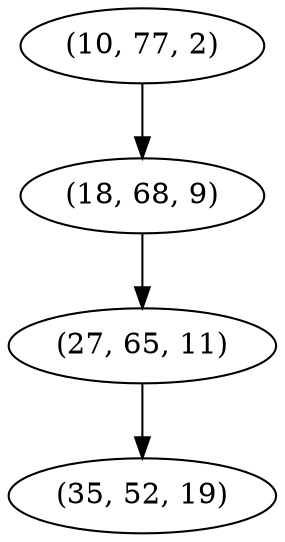 digraph tree {
    "(10, 77, 2)";
    "(18, 68, 9)";
    "(27, 65, 11)";
    "(35, 52, 19)";
    "(10, 77, 2)" -> "(18, 68, 9)";
    "(18, 68, 9)" -> "(27, 65, 11)";
    "(27, 65, 11)" -> "(35, 52, 19)";
}
